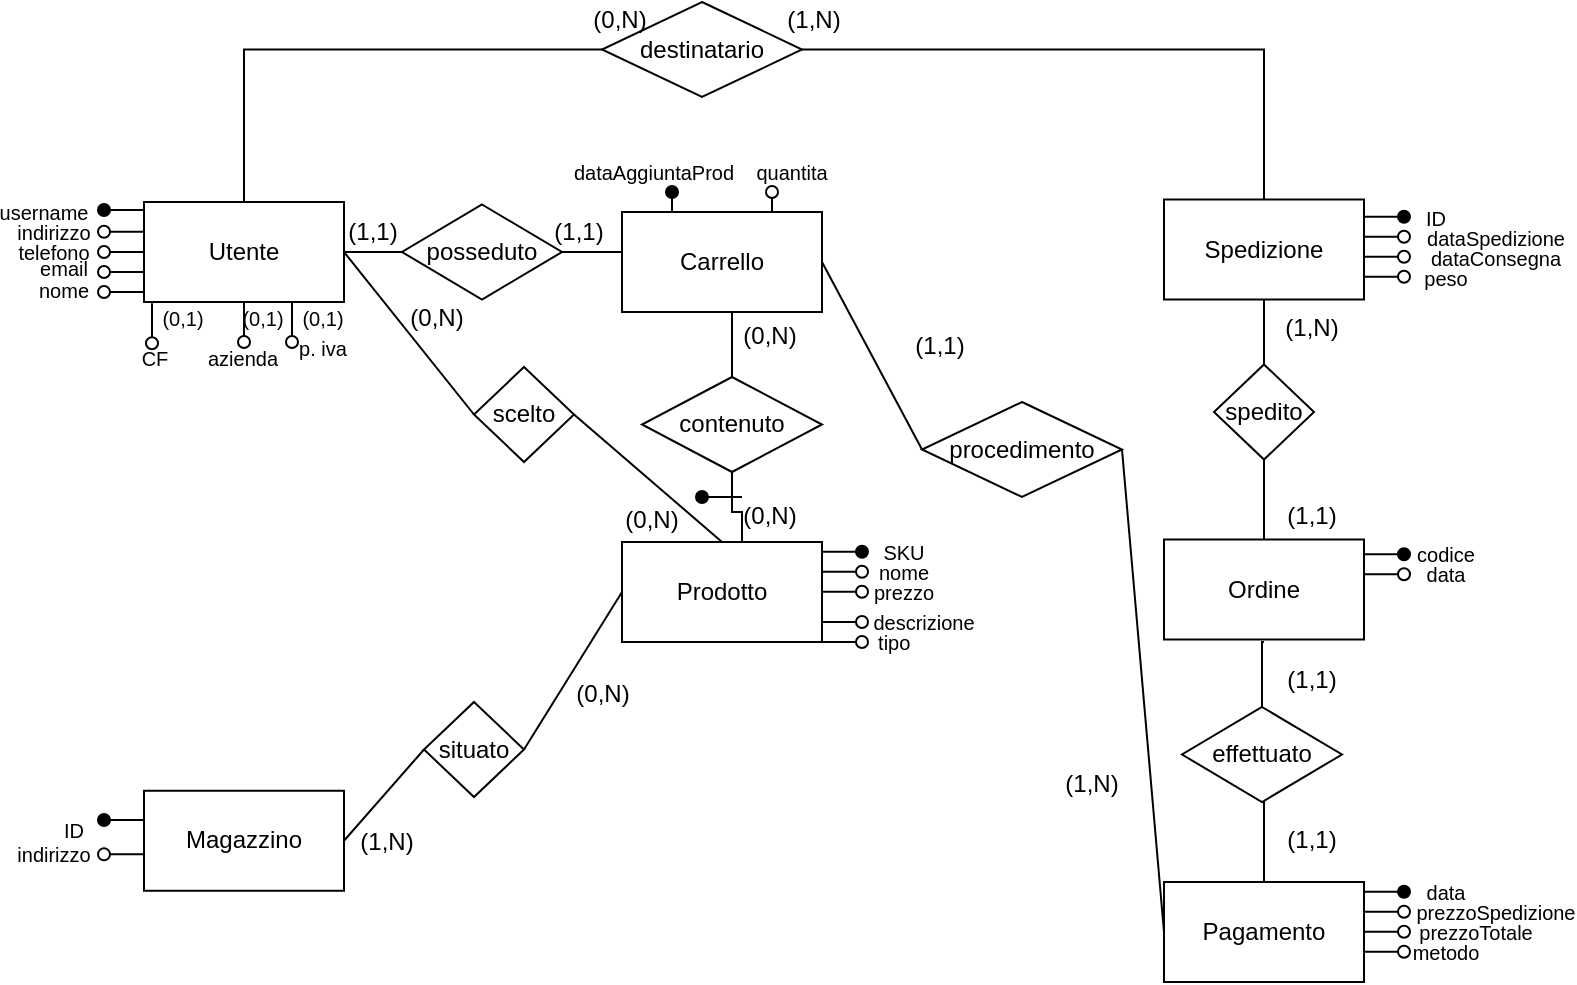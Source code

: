 <mxfile version="21.3.4" type="device">
  <diagram name="Pagina-1" id="l3BLezwUaTII_HzbWaRt">
    <mxGraphModel dx="530" dy="342" grid="1" gridSize="10" guides="1" tooltips="1" connect="1" arrows="1" fold="1" page="1" pageScale="1" pageWidth="827" pageHeight="1169" math="0" shadow="0">
      <root>
        <mxCell id="0" />
        <mxCell id="1" parent="0" />
        <mxCell id="72sK_H_ywsmvFICcp4cR-1" style="edgeStyle=orthogonalEdgeStyle;rounded=0;orthogonalLoop=1;jettySize=auto;html=1;exitX=0.5;exitY=0;exitDx=0;exitDy=0;entryX=0;entryY=0.5;entryDx=0;entryDy=0;endArrow=none;endFill=0;" parent="1" source="72sK_H_ywsmvFICcp4cR-2" target="72sK_H_ywsmvFICcp4cR-20" edge="1">
          <mxGeometry relative="1" as="geometry" />
        </mxCell>
        <mxCell id="72sK_H_ywsmvFICcp4cR-2" value="Utente" style="rounded=0;whiteSpace=wrap;html=1;" parent="1" vertex="1">
          <mxGeometry x="101" y="120" width="100" height="50" as="geometry" />
        </mxCell>
        <mxCell id="72sK_H_ywsmvFICcp4cR-3" style="edgeStyle=orthogonalEdgeStyle;rounded=0;orthogonalLoop=1;jettySize=auto;html=1;exitX=0.5;exitY=0;exitDx=0;exitDy=0;entryX=1;entryY=0.5;entryDx=0;entryDy=0;endArrow=none;endFill=0;" parent="1" source="72sK_H_ywsmvFICcp4cR-4" target="72sK_H_ywsmvFICcp4cR-20" edge="1">
          <mxGeometry relative="1" as="geometry" />
        </mxCell>
        <mxCell id="72sK_H_ywsmvFICcp4cR-4" value="Spedizione" style="rounded=0;whiteSpace=wrap;html=1;" parent="1" vertex="1">
          <mxGeometry x="611" y="118.75" width="100" height="50" as="geometry" />
        </mxCell>
        <mxCell id="72sK_H_ywsmvFICcp4cR-5" value="Ordine" style="rounded=0;whiteSpace=wrap;html=1;" parent="1" vertex="1">
          <mxGeometry x="611" y="288.75" width="100" height="50" as="geometry" />
        </mxCell>
        <mxCell id="72sK_H_ywsmvFICcp4cR-6" style="edgeStyle=orthogonalEdgeStyle;rounded=0;orthogonalLoop=1;jettySize=auto;html=1;exitX=0.5;exitY=0;exitDx=0;exitDy=0;entryX=0.5;entryY=1;entryDx=0;entryDy=0;endArrow=none;endFill=0;" parent="1" target="72sK_H_ywsmvFICcp4cR-16" edge="1">
          <mxGeometry relative="1" as="geometry">
            <mxPoint x="390" y="295" as="sourcePoint" />
            <Array as="points">
              <mxPoint x="400" y="295" />
              <mxPoint x="400" y="275" />
              <mxPoint x="395" y="275" />
            </Array>
          </mxGeometry>
        </mxCell>
        <mxCell id="72sK_H_ywsmvFICcp4cR-7" value="Carrello" style="rounded=0;whiteSpace=wrap;html=1;" parent="1" vertex="1">
          <mxGeometry x="340" y="125" width="100" height="50" as="geometry" />
        </mxCell>
        <mxCell id="72sK_H_ywsmvFICcp4cR-8" value="Magazzino" style="rounded=0;whiteSpace=wrap;html=1;" parent="1" vertex="1">
          <mxGeometry x="101" y="414.38" width="100" height="50" as="geometry" />
        </mxCell>
        <mxCell id="72sK_H_ywsmvFICcp4cR-9" style="edgeStyle=orthogonalEdgeStyle;rounded=0;orthogonalLoop=1;jettySize=auto;html=1;exitX=0.5;exitY=1;exitDx=0;exitDy=0;entryX=0.5;entryY=0;entryDx=0;entryDy=0;endArrow=none;endFill=0;" parent="1" target="72sK_H_ywsmvFICcp4cR-16" edge="1">
          <mxGeometry relative="1" as="geometry">
            <mxPoint x="390" y="175" as="sourcePoint" />
          </mxGeometry>
        </mxCell>
        <mxCell id="72sK_H_ywsmvFICcp4cR-10" value="Prodotto" style="rounded=0;whiteSpace=wrap;html=1;" parent="1" vertex="1">
          <mxGeometry x="340" y="290" width="100" height="50" as="geometry" />
        </mxCell>
        <mxCell id="72sK_H_ywsmvFICcp4cR-11" value="scelto" style="rhombus;whiteSpace=wrap;html=1;" parent="1" vertex="1">
          <mxGeometry x="266" y="202.5" width="50" height="47.5" as="geometry" />
        </mxCell>
        <mxCell id="72sK_H_ywsmvFICcp4cR-12" value="situato" style="rhombus;whiteSpace=wrap;html=1;" parent="1" vertex="1">
          <mxGeometry x="241" y="370" width="50" height="47.5" as="geometry" />
        </mxCell>
        <mxCell id="72sK_H_ywsmvFICcp4cR-13" value="" style="endArrow=none;html=1;rounded=0;exitX=1;exitY=0.5;exitDx=0;exitDy=0;entryX=0;entryY=0.5;entryDx=0;entryDy=0;" parent="1" source="72sK_H_ywsmvFICcp4cR-12" target="72sK_H_ywsmvFICcp4cR-10" edge="1">
          <mxGeometry width="50" height="50" relative="1" as="geometry">
            <mxPoint x="331" y="220" as="sourcePoint" />
            <mxPoint x="381" y="170" as="targetPoint" />
          </mxGeometry>
        </mxCell>
        <mxCell id="72sK_H_ywsmvFICcp4cR-14" value="" style="endArrow=none;html=1;rounded=0;exitX=1;exitY=0.5;exitDx=0;exitDy=0;entryX=0;entryY=0.5;entryDx=0;entryDy=0;" parent="1" source="72sK_H_ywsmvFICcp4cR-8" target="72sK_H_ywsmvFICcp4cR-12" edge="1">
          <mxGeometry width="50" height="50" relative="1" as="geometry">
            <mxPoint x="201" y="274" as="sourcePoint" />
            <mxPoint x="261" y="210" as="targetPoint" />
          </mxGeometry>
        </mxCell>
        <mxCell id="72sK_H_ywsmvFICcp4cR-15" value="procedimento" style="rhombus;whiteSpace=wrap;html=1;" parent="1" vertex="1">
          <mxGeometry x="490" y="220" width="100" height="47.5" as="geometry" />
        </mxCell>
        <mxCell id="72sK_H_ywsmvFICcp4cR-16" value="contenuto" style="rhombus;whiteSpace=wrap;html=1;" parent="1" vertex="1">
          <mxGeometry x="350" y="207.5" width="90" height="47.5" as="geometry" />
        </mxCell>
        <mxCell id="72sK_H_ywsmvFICcp4cR-17" style="edgeStyle=orthogonalEdgeStyle;rounded=0;orthogonalLoop=1;jettySize=auto;html=1;exitX=0.5;exitY=0;exitDx=0;exitDy=0;entryX=0.5;entryY=1;entryDx=0;entryDy=0;endArrow=none;endFill=0;" parent="1" target="72sK_H_ywsmvFICcp4cR-19" edge="1">
          <mxGeometry relative="1" as="geometry">
            <mxPoint x="661" y="288.75" as="sourcePoint" />
            <Array as="points">
              <mxPoint x="661" y="268.75" />
              <mxPoint x="661" y="268.75" />
            </Array>
          </mxGeometry>
        </mxCell>
        <mxCell id="72sK_H_ywsmvFICcp4cR-18" style="edgeStyle=orthogonalEdgeStyle;rounded=0;orthogonalLoop=1;jettySize=auto;html=1;exitX=0.5;exitY=1;exitDx=0;exitDy=0;entryX=0.5;entryY=0;entryDx=0;entryDy=0;endArrow=none;endFill=0;" parent="1" target="72sK_H_ywsmvFICcp4cR-19" edge="1">
          <mxGeometry relative="1" as="geometry">
            <mxPoint x="661" y="168.75" as="sourcePoint" />
          </mxGeometry>
        </mxCell>
        <mxCell id="72sK_H_ywsmvFICcp4cR-19" value="spedito" style="rhombus;whiteSpace=wrap;html=1;" parent="1" vertex="1">
          <mxGeometry x="636" y="201.25" width="50" height="47.5" as="geometry" />
        </mxCell>
        <mxCell id="72sK_H_ywsmvFICcp4cR-20" value="destinatario" style="rhombus;whiteSpace=wrap;html=1;" parent="1" vertex="1">
          <mxGeometry x="330" y="20" width="100" height="47.5" as="geometry" />
        </mxCell>
        <mxCell id="72sK_H_ywsmvFICcp4cR-26" value="" style="endArrow=none;html=1;rounded=0;exitX=1;exitY=0.5;exitDx=0;exitDy=0;entryX=0;entryY=0.5;entryDx=0;entryDy=0;" parent="1" source="72sK_H_ywsmvFICcp4cR-2" target="72sK_H_ywsmvFICcp4cR-11" edge="1">
          <mxGeometry width="50" height="50" relative="1" as="geometry">
            <mxPoint x="216" y="180" as="sourcePoint" />
            <mxPoint x="266" y="130" as="targetPoint" />
          </mxGeometry>
        </mxCell>
        <mxCell id="72sK_H_ywsmvFICcp4cR-27" value="" style="endArrow=none;html=1;rounded=0;exitX=1;exitY=0.5;exitDx=0;exitDy=0;entryX=0.5;entryY=0;entryDx=0;entryDy=0;" parent="1" source="72sK_H_ywsmvFICcp4cR-11" target="72sK_H_ywsmvFICcp4cR-10" edge="1">
          <mxGeometry width="50" height="50" relative="1" as="geometry">
            <mxPoint x="326" y="207.5" as="sourcePoint" />
            <mxPoint x="381" y="276.5" as="targetPoint" />
          </mxGeometry>
        </mxCell>
        <mxCell id="72sK_H_ywsmvFICcp4cR-28" value="" style="endArrow=none;html=1;rounded=0;exitX=1;exitY=0.5;exitDx=0;exitDy=0;entryX=0;entryY=0.5;entryDx=0;entryDy=0;" parent="1" source="72sK_H_ywsmvFICcp4cR-7" target="72sK_H_ywsmvFICcp4cR-15" edge="1">
          <mxGeometry width="50" height="50" relative="1" as="geometry">
            <mxPoint x="471" y="110.5" as="sourcePoint" />
            <mxPoint x="526" y="179.5" as="targetPoint" />
          </mxGeometry>
        </mxCell>
        <mxCell id="72sK_H_ywsmvFICcp4cR-29" value="" style="endArrow=none;html=1;rounded=0;exitX=1;exitY=0.5;exitDx=0;exitDy=0;entryX=0;entryY=0.5;entryDx=0;entryDy=0;" parent="1" source="72sK_H_ywsmvFICcp4cR-15" target="72sK_H_ywsmvFICcp4cR-70" edge="1">
          <mxGeometry width="50" height="50" relative="1" as="geometry">
            <mxPoint x="526" y="227.5" as="sourcePoint" />
            <mxPoint x="546" y="312.5" as="targetPoint" />
          </mxGeometry>
        </mxCell>
        <mxCell id="72sK_H_ywsmvFICcp4cR-30" value="" style="endArrow=none;html=1;rounded=0;startArrow=oval;startFill=1;" parent="1" edge="1">
          <mxGeometry width="50" height="50" relative="1" as="geometry">
            <mxPoint x="81" y="124" as="sourcePoint" />
            <mxPoint x="101" y="124" as="targetPoint" />
          </mxGeometry>
        </mxCell>
        <mxCell id="72sK_H_ywsmvFICcp4cR-31" value="username" style="text;html=1;strokeColor=none;fillColor=none;align=center;verticalAlign=middle;whiteSpace=wrap;rounded=0;imageAspect=1;fontSize=10;" parent="1" vertex="1">
          <mxGeometry x="36" y="120" width="30" height="10" as="geometry" />
        </mxCell>
        <mxCell id="72sK_H_ywsmvFICcp4cR-32" value="" style="endArrow=none;html=1;rounded=0;startArrow=oval;startFill=0;" parent="1" edge="1">
          <mxGeometry width="50" height="50" relative="1" as="geometry">
            <mxPoint x="81" y="155" as="sourcePoint" />
            <mxPoint x="101" y="155" as="targetPoint" />
          </mxGeometry>
        </mxCell>
        <mxCell id="72sK_H_ywsmvFICcp4cR-33" value="" style="endArrow=none;html=1;rounded=0;startArrow=oval;startFill=0;" parent="1" edge="1">
          <mxGeometry width="50" height="50" relative="1" as="geometry">
            <mxPoint x="81" y="145" as="sourcePoint" />
            <mxPoint x="101" y="145" as="targetPoint" />
          </mxGeometry>
        </mxCell>
        <mxCell id="72sK_H_ywsmvFICcp4cR-34" value="" style="endArrow=none;html=1;rounded=0;startArrow=oval;startFill=0;" parent="1" edge="1">
          <mxGeometry width="50" height="50" relative="1" as="geometry">
            <mxPoint x="81" y="134.88" as="sourcePoint" />
            <mxPoint x="101" y="134.88" as="targetPoint" />
          </mxGeometry>
        </mxCell>
        <mxCell id="72sK_H_ywsmvFICcp4cR-35" value="indirizzo" style="text;html=1;strokeColor=none;fillColor=none;align=center;verticalAlign=middle;whiteSpace=wrap;rounded=0;imageAspect=1;fontSize=10;" parent="1" vertex="1">
          <mxGeometry x="41" y="130" width="30" height="10" as="geometry" />
        </mxCell>
        <mxCell id="72sK_H_ywsmvFICcp4cR-36" value="telefono" style="text;html=1;strokeColor=none;fillColor=none;align=center;verticalAlign=middle;whiteSpace=wrap;rounded=0;imageAspect=1;fontSize=10;" parent="1" vertex="1">
          <mxGeometry x="36" y="142.5" width="40" height="5" as="geometry" />
        </mxCell>
        <mxCell id="72sK_H_ywsmvFICcp4cR-37" value="email" style="text;html=1;strokeColor=none;fillColor=none;align=center;verticalAlign=middle;whiteSpace=wrap;rounded=0;imageAspect=1;fontSize=10;" parent="1" vertex="1">
          <mxGeometry x="46" y="147.5" width="30" height="10" as="geometry" />
        </mxCell>
        <mxCell id="72sK_H_ywsmvFICcp4cR-38" value="" style="endArrow=none;html=1;rounded=0;startArrow=oval;startFill=1;" parent="1" edge="1">
          <mxGeometry width="50" height="50" relative="1" as="geometry">
            <mxPoint x="81" y="429" as="sourcePoint" />
            <mxPoint x="101" y="429" as="targetPoint" />
          </mxGeometry>
        </mxCell>
        <mxCell id="72sK_H_ywsmvFICcp4cR-39" value="ID" style="text;html=1;strokeColor=none;fillColor=none;align=center;verticalAlign=middle;whiteSpace=wrap;rounded=0;imageAspect=1;fontSize=10;" parent="1" vertex="1">
          <mxGeometry x="51" y="425" width="30" height="18.75" as="geometry" />
        </mxCell>
        <mxCell id="72sK_H_ywsmvFICcp4cR-40" value="" style="endArrow=none;html=1;rounded=0;startArrow=oval;startFill=0;" parent="1" edge="1">
          <mxGeometry width="50" height="50" relative="1" as="geometry">
            <mxPoint x="81" y="446.17" as="sourcePoint" />
            <mxPoint x="101" y="446.17" as="targetPoint" />
          </mxGeometry>
        </mxCell>
        <mxCell id="72sK_H_ywsmvFICcp4cR-41" value="indirizzo" style="text;html=1;strokeColor=none;fillColor=none;align=center;verticalAlign=middle;whiteSpace=wrap;rounded=0;imageAspect=1;fontSize=10;" parent="1" vertex="1">
          <mxGeometry x="36" y="443.75" width="40" height="5" as="geometry" />
        </mxCell>
        <mxCell id="72sK_H_ywsmvFICcp4cR-42" value="" style="endArrow=oval;html=1;rounded=0;startArrow=none;startFill=0;endFill=1;" parent="1" edge="1">
          <mxGeometry width="50" height="50" relative="1" as="geometry">
            <mxPoint x="440" y="294.89" as="sourcePoint" />
            <mxPoint x="460" y="294.89" as="targetPoint" />
          </mxGeometry>
        </mxCell>
        <mxCell id="72sK_H_ywsmvFICcp4cR-43" value="SKU" style="text;html=1;strokeColor=none;fillColor=none;align=center;verticalAlign=middle;whiteSpace=wrap;rounded=0;imageAspect=1;fontSize=10;" parent="1" vertex="1">
          <mxGeometry x="466" y="290" width="30" height="10" as="geometry" />
        </mxCell>
        <mxCell id="72sK_H_ywsmvFICcp4cR-44" value="" style="endArrow=oval;html=1;rounded=0;startArrow=none;startFill=0;endFill=0;" parent="1" edge="1">
          <mxGeometry width="50" height="50" relative="1" as="geometry">
            <mxPoint x="440" y="330" as="sourcePoint" />
            <mxPoint x="460" y="330" as="targetPoint" />
            <Array as="points">
              <mxPoint x="450" y="330" />
            </Array>
          </mxGeometry>
        </mxCell>
        <mxCell id="72sK_H_ywsmvFICcp4cR-45" value="" style="endArrow=oval;html=1;rounded=0;startArrow=none;startFill=0;endFill=0;" parent="1" edge="1">
          <mxGeometry width="50" height="50" relative="1" as="geometry">
            <mxPoint x="440" y="314.89" as="sourcePoint" />
            <mxPoint x="460" y="314.89" as="targetPoint" />
          </mxGeometry>
        </mxCell>
        <mxCell id="72sK_H_ywsmvFICcp4cR-46" value="" style="endArrow=oval;html=1;rounded=0;startArrow=none;startFill=0;endFill=0;" parent="1" edge="1">
          <mxGeometry width="50" height="50" relative="1" as="geometry">
            <mxPoint x="440" y="304.89" as="sourcePoint" />
            <mxPoint x="460" y="304.89" as="targetPoint" />
          </mxGeometry>
        </mxCell>
        <mxCell id="72sK_H_ywsmvFICcp4cR-47" value="nome" style="text;html=1;strokeColor=none;fillColor=none;align=center;verticalAlign=middle;whiteSpace=wrap;rounded=0;imageAspect=1;fontSize=10;" parent="1" vertex="1">
          <mxGeometry x="466" y="300" width="30" height="10" as="geometry" />
        </mxCell>
        <mxCell id="72sK_H_ywsmvFICcp4cR-48" value="prezzo" style="text;html=1;strokeColor=none;fillColor=none;align=center;verticalAlign=middle;whiteSpace=wrap;rounded=0;imageAspect=1;fontSize=10;" parent="1" vertex="1">
          <mxGeometry x="461" y="312.5" width="40" height="5" as="geometry" />
        </mxCell>
        <mxCell id="72sK_H_ywsmvFICcp4cR-49" value="descrizione" style="text;html=1;strokeColor=none;fillColor=none;align=center;verticalAlign=middle;whiteSpace=wrap;rounded=0;imageAspect=1;fontSize=10;" parent="1" vertex="1">
          <mxGeometry x="476" y="325" width="30" height="10" as="geometry" />
        </mxCell>
        <mxCell id="72sK_H_ywsmvFICcp4cR-50" value="" style="endArrow=oval;html=1;rounded=0;startArrow=none;startFill=0;endFill=1;" parent="1" edge="1">
          <mxGeometry width="50" height="50" relative="1" as="geometry">
            <mxPoint x="711" y="296.14" as="sourcePoint" />
            <mxPoint x="731" y="296.14" as="targetPoint" />
          </mxGeometry>
        </mxCell>
        <mxCell id="72sK_H_ywsmvFICcp4cR-51" value="codice" style="text;html=1;strokeColor=none;fillColor=none;align=center;verticalAlign=middle;whiteSpace=wrap;rounded=0;imageAspect=1;fontSize=10;" parent="1" vertex="1">
          <mxGeometry x="737" y="291.25" width="30" height="10" as="geometry" />
        </mxCell>
        <mxCell id="72sK_H_ywsmvFICcp4cR-52" value="" style="endArrow=oval;html=1;rounded=0;startArrow=none;startFill=0;endFill=0;" parent="1" edge="1">
          <mxGeometry width="50" height="50" relative="1" as="geometry">
            <mxPoint x="711" y="306.14" as="sourcePoint" />
            <mxPoint x="731" y="306.14" as="targetPoint" />
          </mxGeometry>
        </mxCell>
        <mxCell id="72sK_H_ywsmvFICcp4cR-53" value="data" style="text;html=1;strokeColor=none;fillColor=none;align=center;verticalAlign=middle;whiteSpace=wrap;rounded=0;imageAspect=1;fontSize=10;" parent="1" vertex="1">
          <mxGeometry x="737" y="301.25" width="30" height="10" as="geometry" />
        </mxCell>
        <mxCell id="72sK_H_ywsmvFICcp4cR-54" value="" style="endArrow=none;html=1;rounded=0;startArrow=oval;startFill=1;endFill=0;" parent="1" edge="1">
          <mxGeometry width="50" height="50" relative="1" as="geometry">
            <mxPoint x="380" y="267.5" as="sourcePoint" />
            <mxPoint x="400" y="267.5" as="targetPoint" />
          </mxGeometry>
        </mxCell>
        <mxCell id="72sK_H_ywsmvFICcp4cR-57" value="&lt;font style=&quot;font-size: 10px;&quot;&gt;nome&lt;/font&gt;" style="text;html=1;strokeColor=none;fillColor=none;align=center;verticalAlign=middle;whiteSpace=wrap;rounded=0;" parent="1" vertex="1">
          <mxGeometry x="51" y="155" width="20" height="17.5" as="geometry" />
        </mxCell>
        <mxCell id="72sK_H_ywsmvFICcp4cR-62" value="" style="endArrow=none;html=1;rounded=0;startArrow=oval;startFill=0;" parent="1" edge="1">
          <mxGeometry width="50" height="50" relative="1" as="geometry">
            <mxPoint x="81" y="165" as="sourcePoint" />
            <mxPoint x="101" y="165" as="targetPoint" />
          </mxGeometry>
        </mxCell>
        <mxCell id="72sK_H_ywsmvFICcp4cR-63" value="" style="endArrow=none;html=1;rounded=0;startArrow=oval;startFill=1;" parent="1" edge="1">
          <mxGeometry width="50" height="50" relative="1" as="geometry">
            <mxPoint x="365" y="115" as="sourcePoint" />
            <mxPoint x="365" y="125" as="targetPoint" />
          </mxGeometry>
        </mxCell>
        <mxCell id="72sK_H_ywsmvFICcp4cR-64" value="" style="endArrow=none;html=1;rounded=0;startArrow=oval;startFill=0;" parent="1" edge="1">
          <mxGeometry width="50" height="50" relative="1" as="geometry">
            <mxPoint x="415" y="115" as="sourcePoint" />
            <mxPoint x="415" y="125" as="targetPoint" />
          </mxGeometry>
        </mxCell>
        <mxCell id="72sK_H_ywsmvFICcp4cR-65" value="dataAggiuntaProd" style="text;html=1;strokeColor=none;fillColor=none;align=center;verticalAlign=middle;whiteSpace=wrap;rounded=0;imageAspect=1;fontSize=10;" parent="1" vertex="1">
          <mxGeometry x="341" y="100" width="30" height="10" as="geometry" />
        </mxCell>
        <mxCell id="72sK_H_ywsmvFICcp4cR-66" value="quantita" style="text;html=1;strokeColor=none;fillColor=none;align=center;verticalAlign=middle;whiteSpace=wrap;rounded=0;imageAspect=1;fontSize=10;" parent="1" vertex="1">
          <mxGeometry x="410" y="100" width="30" height="10" as="geometry" />
        </mxCell>
        <mxCell id="72sK_H_ywsmvFICcp4cR-67" style="edgeStyle=orthogonalEdgeStyle;rounded=0;orthogonalLoop=1;jettySize=auto;html=1;exitX=0.5;exitY=0;exitDx=0;exitDy=0;entryX=0.5;entryY=1;entryDx=0;entryDy=0;endArrow=none;endFill=0;" parent="1" target="72sK_H_ywsmvFICcp4cR-69" edge="1">
          <mxGeometry relative="1" as="geometry">
            <mxPoint x="661" y="460" as="sourcePoint" />
            <Array as="points">
              <mxPoint x="661" y="440" />
              <mxPoint x="661" y="440" />
            </Array>
          </mxGeometry>
        </mxCell>
        <mxCell id="72sK_H_ywsmvFICcp4cR-68" style="edgeStyle=orthogonalEdgeStyle;rounded=0;orthogonalLoop=1;jettySize=auto;html=1;exitX=0.5;exitY=1;exitDx=0;exitDy=0;entryX=0.5;entryY=0;entryDx=0;entryDy=0;endArrow=none;endFill=0;" parent="1" target="72sK_H_ywsmvFICcp4cR-69" edge="1">
          <mxGeometry relative="1" as="geometry">
            <mxPoint x="661" y="340" as="sourcePoint" />
          </mxGeometry>
        </mxCell>
        <mxCell id="72sK_H_ywsmvFICcp4cR-69" value="effettuato" style="rhombus;whiteSpace=wrap;html=1;" parent="1" vertex="1">
          <mxGeometry x="620" y="372.5" width="80" height="47.5" as="geometry" />
        </mxCell>
        <mxCell id="72sK_H_ywsmvFICcp4cR-70" value="Pagamento" style="rounded=0;whiteSpace=wrap;html=1;" parent="1" vertex="1">
          <mxGeometry x="611" y="460" width="100" height="50" as="geometry" />
        </mxCell>
        <mxCell id="72sK_H_ywsmvFICcp4cR-71" value="" style="endArrow=oval;html=1;rounded=0;startArrow=none;startFill=0;endFill=1;" parent="1" edge="1">
          <mxGeometry width="50" height="50" relative="1" as="geometry">
            <mxPoint x="711" y="464.89" as="sourcePoint" />
            <mxPoint x="731" y="464.89" as="targetPoint" />
          </mxGeometry>
        </mxCell>
        <mxCell id="72sK_H_ywsmvFICcp4cR-72" value="data" style="text;html=1;strokeColor=none;fillColor=none;align=center;verticalAlign=middle;whiteSpace=wrap;rounded=0;imageAspect=1;fontSize=10;" parent="1" vertex="1">
          <mxGeometry x="737" y="460" width="30" height="10" as="geometry" />
        </mxCell>
        <mxCell id="72sK_H_ywsmvFICcp4cR-73" value="" style="endArrow=oval;html=1;rounded=0;startArrow=none;startFill=0;endFill=0;" parent="1" edge="1">
          <mxGeometry width="50" height="50" relative="1" as="geometry">
            <mxPoint x="711" y="474.89" as="sourcePoint" />
            <mxPoint x="731" y="474.89" as="targetPoint" />
          </mxGeometry>
        </mxCell>
        <mxCell id="72sK_H_ywsmvFICcp4cR-74" value="prezzoSpedizione" style="text;html=1;strokeColor=none;fillColor=none;align=center;verticalAlign=middle;whiteSpace=wrap;rounded=0;imageAspect=1;fontSize=10;" parent="1" vertex="1">
          <mxGeometry x="761.5" y="470" width="30" height="10" as="geometry" />
        </mxCell>
        <mxCell id="72sK_H_ywsmvFICcp4cR-75" value="" style="endArrow=oval;html=1;rounded=0;startArrow=none;startFill=0;endFill=0;" parent="1" edge="1">
          <mxGeometry width="50" height="50" relative="1" as="geometry">
            <mxPoint x="711" y="484.89" as="sourcePoint" />
            <mxPoint x="731" y="484.89" as="targetPoint" />
          </mxGeometry>
        </mxCell>
        <mxCell id="72sK_H_ywsmvFICcp4cR-76" value="prezzoTotale" style="text;html=1;strokeColor=none;fillColor=none;align=center;verticalAlign=middle;whiteSpace=wrap;rounded=0;imageAspect=1;fontSize=10;" parent="1" vertex="1">
          <mxGeometry x="751.5" y="480" width="30" height="10" as="geometry" />
        </mxCell>
        <mxCell id="72sK_H_ywsmvFICcp4cR-77" value="" style="endArrow=oval;html=1;rounded=0;startArrow=none;startFill=0;endFill=1;" parent="1" edge="1">
          <mxGeometry width="50" height="50" relative="1" as="geometry">
            <mxPoint x="711" y="127.39" as="sourcePoint" />
            <mxPoint x="731" y="127.39" as="targetPoint" />
          </mxGeometry>
        </mxCell>
        <mxCell id="72sK_H_ywsmvFICcp4cR-78" value="ID" style="text;html=1;strokeColor=none;fillColor=none;align=center;verticalAlign=middle;whiteSpace=wrap;rounded=0;imageAspect=1;fontSize=10;" parent="1" vertex="1">
          <mxGeometry x="731.5" y="122.5" width="30" height="10" as="geometry" />
        </mxCell>
        <mxCell id="72sK_H_ywsmvFICcp4cR-79" value="" style="endArrow=oval;html=1;rounded=0;startArrow=none;startFill=0;endFill=0;" parent="1" edge="1">
          <mxGeometry width="50" height="50" relative="1" as="geometry">
            <mxPoint x="711" y="137.39" as="sourcePoint" />
            <mxPoint x="731" y="137.39" as="targetPoint" />
          </mxGeometry>
        </mxCell>
        <mxCell id="72sK_H_ywsmvFICcp4cR-80" value="dataSpedizione" style="text;html=1;strokeColor=none;fillColor=none;align=center;verticalAlign=middle;whiteSpace=wrap;rounded=0;imageAspect=1;fontSize=10;" parent="1" vertex="1">
          <mxGeometry x="761.5" y="132.5" width="30" height="10" as="geometry" />
        </mxCell>
        <mxCell id="72sK_H_ywsmvFICcp4cR-81" value="" style="endArrow=oval;html=1;rounded=0;startArrow=none;startFill=0;endFill=0;" parent="1" edge="1">
          <mxGeometry width="50" height="50" relative="1" as="geometry">
            <mxPoint x="711" y="147.39" as="sourcePoint" />
            <mxPoint x="731" y="147.39" as="targetPoint" />
          </mxGeometry>
        </mxCell>
        <mxCell id="72sK_H_ywsmvFICcp4cR-82" value="dataConsegna" style="text;html=1;strokeColor=none;fillColor=none;align=center;verticalAlign=middle;whiteSpace=wrap;rounded=0;imageAspect=1;fontSize=10;" parent="1" vertex="1">
          <mxGeometry x="761.5" y="142.5" width="30" height="10" as="geometry" />
        </mxCell>
        <mxCell id="72sK_H_ywsmvFICcp4cR-83" value="" style="endArrow=oval;html=1;rounded=0;startArrow=none;startFill=0;endFill=0;" parent="1" edge="1">
          <mxGeometry width="50" height="50" relative="1" as="geometry">
            <mxPoint x="711" y="157.39" as="sourcePoint" />
            <mxPoint x="731" y="157.39" as="targetPoint" />
          </mxGeometry>
        </mxCell>
        <mxCell id="72sK_H_ywsmvFICcp4cR-84" value="peso" style="text;html=1;strokeColor=none;fillColor=none;align=center;verticalAlign=middle;whiteSpace=wrap;rounded=0;imageAspect=1;fontSize=10;" parent="1" vertex="1">
          <mxGeometry x="737" y="152.5" width="30" height="10" as="geometry" />
        </mxCell>
        <mxCell id="72sK_H_ywsmvFICcp4cR-85" value="(1,N)" style="text;html=1;strokeColor=none;fillColor=none;align=center;verticalAlign=middle;whiteSpace=wrap;rounded=0;" parent="1" vertex="1">
          <mxGeometry x="201" y="425" width="43" height="30" as="geometry" />
        </mxCell>
        <mxCell id="72sK_H_ywsmvFICcp4cR-86" value="(0,N)" style="text;html=1;strokeColor=none;fillColor=none;align=center;verticalAlign=middle;whiteSpace=wrap;rounded=0;" parent="1" vertex="1">
          <mxGeometry x="308.5" y="351.25" width="43" height="30" as="geometry" />
        </mxCell>
        <mxCell id="72sK_H_ywsmvFICcp4cR-87" value="(0,N)" style="text;html=1;strokeColor=none;fillColor=none;align=center;verticalAlign=middle;whiteSpace=wrap;rounded=0;" parent="1" vertex="1">
          <mxGeometry x="226" y="162.5" width="43" height="30" as="geometry" />
        </mxCell>
        <mxCell id="72sK_H_ywsmvFICcp4cR-88" value="(0,N)" style="text;html=1;strokeColor=none;fillColor=none;align=center;verticalAlign=middle;whiteSpace=wrap;rounded=0;" parent="1" vertex="1">
          <mxGeometry x="341.5" y="270" width="26" height="18.75" as="geometry" />
        </mxCell>
        <mxCell id="72sK_H_ywsmvFICcp4cR-89" value="(0,N)" style="text;html=1;strokeColor=none;fillColor=none;align=center;verticalAlign=middle;whiteSpace=wrap;rounded=0;" parent="1" vertex="1">
          <mxGeometry x="401" y="267.5" width="26" height="18.75" as="geometry" />
        </mxCell>
        <mxCell id="72sK_H_ywsmvFICcp4cR-90" value="(0,N)" style="text;html=1;strokeColor=none;fillColor=none;align=center;verticalAlign=middle;whiteSpace=wrap;rounded=0;" parent="1" vertex="1">
          <mxGeometry x="401" y="177.5" width="26" height="18.75" as="geometry" />
        </mxCell>
        <mxCell id="72sK_H_ywsmvFICcp4cR-91" value="(1,1)" style="text;html=1;strokeColor=none;fillColor=none;align=center;verticalAlign=middle;whiteSpace=wrap;rounded=0;" parent="1" vertex="1">
          <mxGeometry x="485.5" y="182.5" width="26" height="18.75" as="geometry" />
        </mxCell>
        <mxCell id="72sK_H_ywsmvFICcp4cR-92" value="(1,N)" style="text;html=1;strokeColor=none;fillColor=none;align=center;verticalAlign=middle;whiteSpace=wrap;rounded=0;" parent="1" vertex="1">
          <mxGeometry x="561.5" y="401.25" width="26" height="18.75" as="geometry" />
        </mxCell>
        <mxCell id="72sK_H_ywsmvFICcp4cR-93" value="(1,1)" style="text;html=1;strokeColor=none;fillColor=none;align=center;verticalAlign=middle;whiteSpace=wrap;rounded=0;" parent="1" vertex="1">
          <mxGeometry x="671.5" y="430" width="26" height="18.75" as="geometry" />
        </mxCell>
        <mxCell id="72sK_H_ywsmvFICcp4cR-94" value="(1,1)" style="text;html=1;strokeColor=none;fillColor=none;align=center;verticalAlign=middle;whiteSpace=wrap;rounded=0;" parent="1" vertex="1">
          <mxGeometry x="671.5" y="350" width="26" height="18.75" as="geometry" />
        </mxCell>
        <mxCell id="72sK_H_ywsmvFICcp4cR-95" value="(1,1)" style="text;html=1;strokeColor=none;fillColor=none;align=center;verticalAlign=middle;whiteSpace=wrap;rounded=0;" parent="1" vertex="1">
          <mxGeometry x="671.5" y="267.5" width="26" height="18.75" as="geometry" />
        </mxCell>
        <mxCell id="72sK_H_ywsmvFICcp4cR-96" value="(1,N)" style="text;html=1;strokeColor=none;fillColor=none;align=center;verticalAlign=middle;whiteSpace=wrap;rounded=0;" parent="1" vertex="1">
          <mxGeometry x="671.5" y="173.75" width="26" height="18.75" as="geometry" />
        </mxCell>
        <mxCell id="72sK_H_ywsmvFICcp4cR-97" value="(1,N)" style="text;html=1;strokeColor=none;fillColor=none;align=center;verticalAlign=middle;whiteSpace=wrap;rounded=0;" parent="1" vertex="1">
          <mxGeometry x="422.5" y="20" width="26" height="18.75" as="geometry" />
        </mxCell>
        <mxCell id="72sK_H_ywsmvFICcp4cR-98" value="(0,N)" style="text;html=1;strokeColor=none;fillColor=none;align=center;verticalAlign=middle;whiteSpace=wrap;rounded=0;" parent="1" vertex="1">
          <mxGeometry x="325.5" y="20" width="26" height="18.75" as="geometry" />
        </mxCell>
        <mxCell id="72sK_H_ywsmvFICcp4cR-99" value="posseduto" style="rhombus;whiteSpace=wrap;html=1;" parent="1" vertex="1">
          <mxGeometry x="230" y="121.25" width="80" height="47.5" as="geometry" />
        </mxCell>
        <mxCell id="72sK_H_ywsmvFICcp4cR-100" value="" style="endArrow=none;html=1;rounded=0;exitX=1;exitY=0.5;exitDx=0;exitDy=0;entryX=0;entryY=0.5;entryDx=0;entryDy=0;" parent="1" source="72sK_H_ywsmvFICcp4cR-99" edge="1">
          <mxGeometry width="50" height="50" relative="1" as="geometry">
            <mxPoint x="331" y="50" as="sourcePoint" />
            <mxPoint x="340" y="145" as="targetPoint" />
          </mxGeometry>
        </mxCell>
        <mxCell id="72sK_H_ywsmvFICcp4cR-101" value="" style="endArrow=none;html=1;rounded=0;exitX=1;exitY=0.5;exitDx=0;exitDy=0;entryX=0;entryY=0.5;entryDx=0;entryDy=0;" parent="1" target="72sK_H_ywsmvFICcp4cR-99" edge="1">
          <mxGeometry width="50" height="50" relative="1" as="geometry">
            <mxPoint x="201" y="145" as="sourcePoint" />
            <mxPoint x="261" y="40" as="targetPoint" />
          </mxGeometry>
        </mxCell>
        <mxCell id="72sK_H_ywsmvFICcp4cR-102" value="(1,1)" style="text;html=1;strokeColor=none;fillColor=none;align=center;verticalAlign=middle;whiteSpace=wrap;rounded=0;" parent="1" vertex="1">
          <mxGeometry x="193.5" y="120" width="43" height="30" as="geometry" />
        </mxCell>
        <mxCell id="72sK_H_ywsmvFICcp4cR-103" value="(1,1)" style="text;html=1;strokeColor=none;fillColor=none;align=center;verticalAlign=middle;whiteSpace=wrap;rounded=0;" parent="1" vertex="1">
          <mxGeometry x="297" y="120" width="43" height="30" as="geometry" />
        </mxCell>
        <mxCell id="72sK_H_ywsmvFICcp4cR-104" value="" style="endArrow=oval;html=1;rounded=0;startArrow=none;startFill=0;endFill=0;" parent="1" edge="1">
          <mxGeometry width="50" height="50" relative="1" as="geometry">
            <mxPoint x="711" y="494.89" as="sourcePoint" />
            <mxPoint x="731" y="494.89" as="targetPoint" />
          </mxGeometry>
        </mxCell>
        <mxCell id="72sK_H_ywsmvFICcp4cR-105" value="metodo" style="text;html=1;strokeColor=none;fillColor=none;align=center;verticalAlign=middle;whiteSpace=wrap;rounded=0;imageAspect=1;fontSize=10;" parent="1" vertex="1">
          <mxGeometry x="737" y="490" width="30" height="10" as="geometry" />
        </mxCell>
        <mxCell id="72sK_H_ywsmvFICcp4cR-126" value="&lt;font style=&quot;font-size: 10px;&quot;&gt;azienda&lt;/font&gt;" style="text;html=1;align=center;verticalAlign=middle;resizable=0;points=[];autosize=1;strokeColor=none;fillColor=none;" parent="1" vertex="1">
          <mxGeometry x="120" y="182.5" width="60" height="30" as="geometry" />
        </mxCell>
        <mxCell id="72sK_H_ywsmvFICcp4cR-127" value="&lt;font style=&quot;font-size: 10px;&quot;&gt;(0,1)&lt;/font&gt;" style="text;html=1;align=center;verticalAlign=middle;resizable=0;points=[];autosize=1;strokeColor=none;fillColor=none;" parent="1" vertex="1">
          <mxGeometry x="140" y="162.5" width="40" height="30" as="geometry" />
        </mxCell>
        <mxCell id="72sK_H_ywsmvFICcp4cR-129" value="" style="endArrow=none;html=1;rounded=0;startArrow=oval;startFill=0;" parent="1" edge="1">
          <mxGeometry width="50" height="50" relative="1" as="geometry">
            <mxPoint x="175" y="190" as="sourcePoint" />
            <mxPoint x="175" y="170" as="targetPoint" />
          </mxGeometry>
        </mxCell>
        <mxCell id="72sK_H_ywsmvFICcp4cR-130" value="&lt;font style=&quot;font-size: 10px;&quot;&gt;p. iva&lt;/font&gt;" style="text;html=1;align=center;verticalAlign=middle;resizable=0;points=[];autosize=1;strokeColor=none;fillColor=none;" parent="1" vertex="1">
          <mxGeometry x="165" y="177.5" width="50" height="30" as="geometry" />
        </mxCell>
        <mxCell id="72sK_H_ywsmvFICcp4cR-131" value="&lt;font style=&quot;font-size: 10px;&quot;&gt;(0,1)&lt;/font&gt;" style="text;html=1;align=center;verticalAlign=middle;resizable=0;points=[];autosize=1;strokeColor=none;fillColor=none;" parent="1" vertex="1">
          <mxGeometry x="170" y="162.5" width="40" height="30" as="geometry" />
        </mxCell>
        <mxCell id="72sK_H_ywsmvFICcp4cR-132" value="" style="endArrow=oval;html=1;rounded=0;startArrow=none;startFill=0;endFill=0;" parent="1" edge="1">
          <mxGeometry width="50" height="50" relative="1" as="geometry">
            <mxPoint x="440" y="340" as="sourcePoint" />
            <mxPoint x="460" y="340" as="targetPoint" />
            <Array as="points">
              <mxPoint x="450" y="340" />
            </Array>
          </mxGeometry>
        </mxCell>
        <mxCell id="72sK_H_ywsmvFICcp4cR-133" value="&lt;font style=&quot;font-size: 10px;&quot;&gt;tipo&amp;nbsp;&lt;/font&gt;" style="text;html=1;strokeColor=none;fillColor=none;align=center;verticalAlign=middle;whiteSpace=wrap;rounded=0;imageAspect=1;fontSize=10;" parent="1" vertex="1">
          <mxGeometry x="466" y="335" width="23" height="10" as="geometry" />
        </mxCell>
        <mxCell id="mUkMTH9uVgXKlmUPP3fK-2" value="" style="endArrow=none;html=1;rounded=0;startArrow=oval;startFill=0;" edge="1" parent="1">
          <mxGeometry width="50" height="50" relative="1" as="geometry">
            <mxPoint x="105" y="190.63" as="sourcePoint" />
            <mxPoint x="105" y="170.63" as="targetPoint" />
          </mxGeometry>
        </mxCell>
        <mxCell id="mUkMTH9uVgXKlmUPP3fK-3" value="&lt;font style=&quot;font-size: 10px;&quot;&gt;CF&lt;br&gt;&lt;/font&gt;" style="text;html=1;align=center;verticalAlign=middle;resizable=0;points=[];autosize=1;strokeColor=none;fillColor=none;" vertex="1" parent="1">
          <mxGeometry x="86" y="183.13" width="40" height="30" as="geometry" />
        </mxCell>
        <mxCell id="mUkMTH9uVgXKlmUPP3fK-5" value="" style="endArrow=none;html=1;rounded=0;startArrow=oval;startFill=0;entryX=0.5;entryY=1;entryDx=0;entryDy=0;" edge="1" parent="1" target="72sK_H_ywsmvFICcp4cR-2">
          <mxGeometry width="50" height="50" relative="1" as="geometry">
            <mxPoint x="151" y="190" as="sourcePoint" />
            <mxPoint x="127.5" y="170" as="targetPoint" />
          </mxGeometry>
        </mxCell>
        <mxCell id="mUkMTH9uVgXKlmUPP3fK-6" value="&lt;font style=&quot;font-size: 10px;&quot;&gt;(0,1)&lt;/font&gt;" style="text;html=1;align=center;verticalAlign=middle;resizable=0;points=[];autosize=1;strokeColor=none;fillColor=none;" vertex="1" parent="1">
          <mxGeometry x="100" y="162.5" width="40" height="30" as="geometry" />
        </mxCell>
      </root>
    </mxGraphModel>
  </diagram>
</mxfile>
